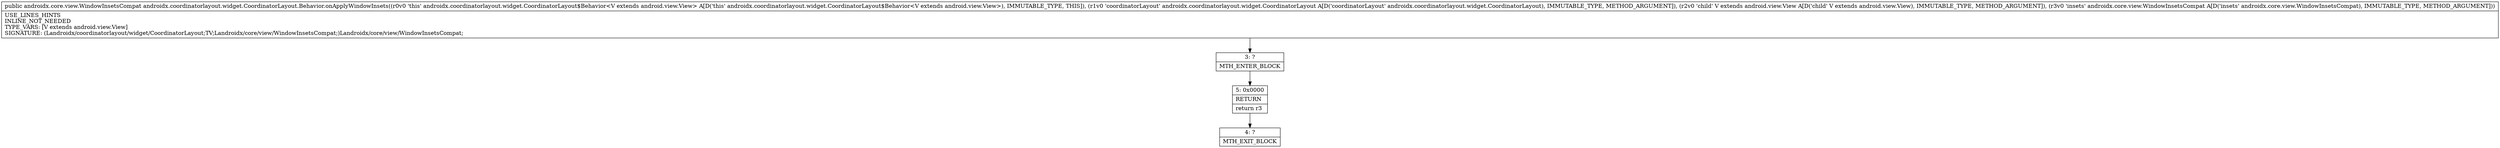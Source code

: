 digraph "CFG forandroidx.coordinatorlayout.widget.CoordinatorLayout.Behavior.onApplyWindowInsets(Landroidx\/coordinatorlayout\/widget\/CoordinatorLayout;Landroid\/view\/View;Landroidx\/core\/view\/WindowInsetsCompat;)Landroidx\/core\/view\/WindowInsetsCompat;" {
Node_3 [shape=record,label="{3\:\ ?|MTH_ENTER_BLOCK\l}"];
Node_5 [shape=record,label="{5\:\ 0x0000|RETURN\l|return r3\l}"];
Node_4 [shape=record,label="{4\:\ ?|MTH_EXIT_BLOCK\l}"];
MethodNode[shape=record,label="{public androidx.core.view.WindowInsetsCompat androidx.coordinatorlayout.widget.CoordinatorLayout.Behavior.onApplyWindowInsets((r0v0 'this' androidx.coordinatorlayout.widget.CoordinatorLayout$Behavior\<V extends android.view.View\> A[D('this' androidx.coordinatorlayout.widget.CoordinatorLayout$Behavior\<V extends android.view.View\>), IMMUTABLE_TYPE, THIS]), (r1v0 'coordinatorLayout' androidx.coordinatorlayout.widget.CoordinatorLayout A[D('coordinatorLayout' androidx.coordinatorlayout.widget.CoordinatorLayout), IMMUTABLE_TYPE, METHOD_ARGUMENT]), (r2v0 'child' V extends android.view.View A[D('child' V extends android.view.View), IMMUTABLE_TYPE, METHOD_ARGUMENT]), (r3v0 'insets' androidx.core.view.WindowInsetsCompat A[D('insets' androidx.core.view.WindowInsetsCompat), IMMUTABLE_TYPE, METHOD_ARGUMENT]))  | USE_LINES_HINTS\lINLINE_NOT_NEEDED\lTYPE_VARS: [V extends android.view.View]\lSIGNATURE: (Landroidx\/coordinatorlayout\/widget\/CoordinatorLayout;TV;Landroidx\/core\/view\/WindowInsetsCompat;)Landroidx\/core\/view\/WindowInsetsCompat;\l}"];
MethodNode -> Node_3;Node_3 -> Node_5;
Node_5 -> Node_4;
}

